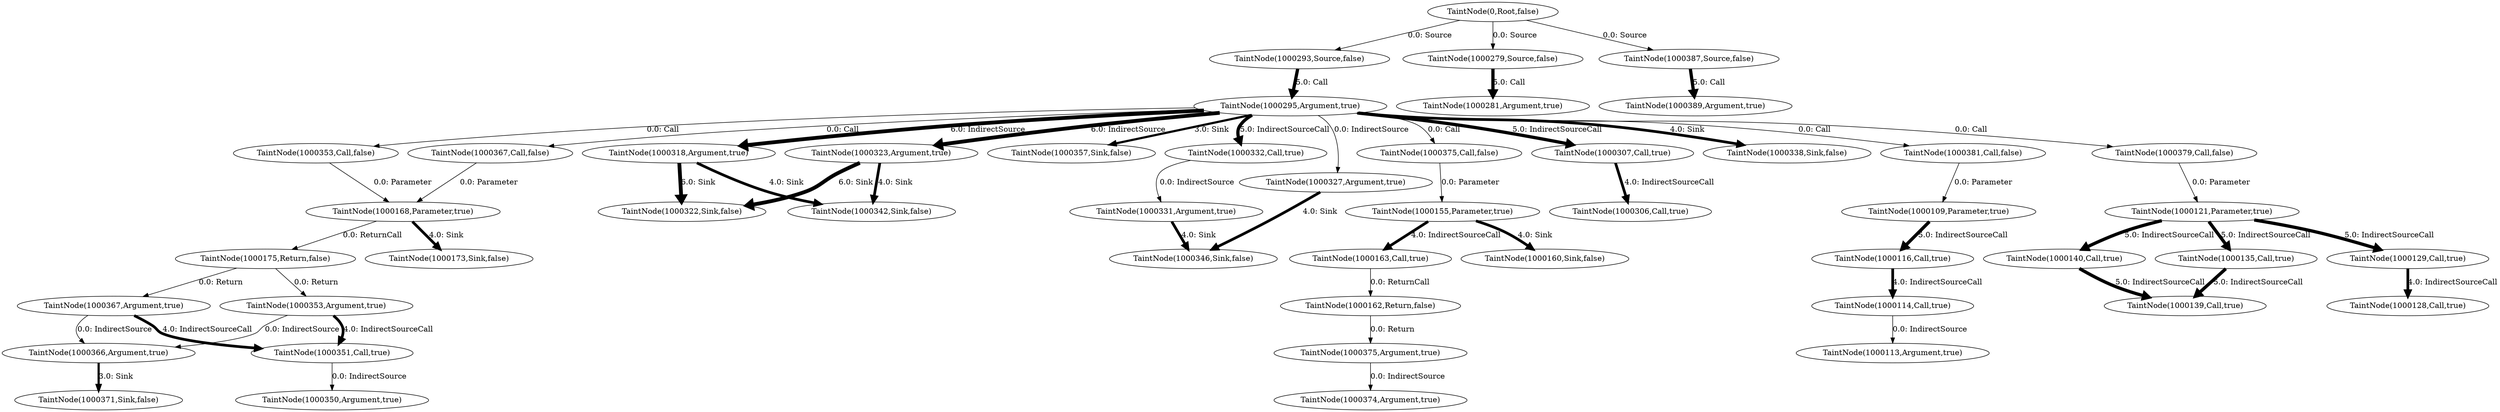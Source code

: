 digraph TaintDot {
	"TaintNode(1000175,Return,false)" -> "TaintNode(1000353,Argument,true)" [label = "0.0: Return", penwidth = 1.0]
	"TaintNode(1000318,Argument,true)" -> "TaintNode(1000342,Sink,false)" [label = "4.0: Sink", penwidth = 5.0]
	"TaintNode(1000295,Argument,true)" -> "TaintNode(1000357,Sink,false)" [label = "3.0: Sink", penwidth = 4.0]
	"TaintNode(1000332,Call,true)" -> "TaintNode(1000331,Argument,true)" [label = "0.0: IndirectSource", penwidth = 1.0]
	"TaintNode(1000295,Argument,true)" -> "TaintNode(1000318,Argument,true)" [label = "6.0: IndirectSource", penwidth = 7.0]
	"TaintNode(1000279,Source,false)" -> "TaintNode(1000281,Argument,true)" [label = "5.0: Call", penwidth = 6.0]
	"TaintNode(1000366,Argument,true)" -> "TaintNode(1000371,Sink,false)" [label = "3.0: Sink", penwidth = 4.0]
	"TaintNode(1000116,Call,true)" -> "TaintNode(1000114,Call,true)" [label = "4.0: IndirectSourceCall", penwidth = 5.0]
	"TaintNode(1000135,Call,true)" -> "TaintNode(1000139,Call,true)" [label = "5.0: IndirectSourceCall", penwidth = 6.0]
	"TaintNode(1000129,Call,true)" -> "TaintNode(1000128,Call,true)" [label = "4.0: IndirectSourceCall", penwidth = 5.0]
	"TaintNode(1000375,Call,false)" -> "TaintNode(1000155,Parameter,true)" [label = "0.0: Parameter", penwidth = 1.0]
	"TaintNode(0,Root,false)" -> "TaintNode(1000279,Source,false)" [label = "0.0: Source", penwidth = 1.0]
	"TaintNode(1000295,Argument,true)" -> "TaintNode(1000307,Call,true)" [label = "5.0: IndirectSourceCall", penwidth = 6.0]
	"TaintNode(1000323,Argument,true)" -> "TaintNode(1000342,Sink,false)" [label = "4.0: Sink", penwidth = 5.0]
	"TaintNode(1000323,Argument,true)" -> "TaintNode(1000322,Sink,false)" [label = "6.0: Sink", penwidth = 7.0]
	"TaintNode(1000351,Call,true)" -> "TaintNode(1000350,Argument,true)" [label = "0.0: IndirectSource", penwidth = 1.0]
	"TaintNode(1000163,Call,true)" -> "TaintNode(1000162,Return,false)" [label = "0.0: ReturnCall", penwidth = 1.0]
	"TaintNode(1000327,Argument,true)" -> "TaintNode(1000346,Sink,false)" [label = "4.0: Sink", penwidth = 5.0]
	"TaintNode(1000175,Return,false)" -> "TaintNode(1000367,Argument,true)" [label = "0.0: Return", penwidth = 1.0]
	"TaintNode(1000168,Parameter,true)" -> "TaintNode(1000173,Sink,false)" [label = "4.0: Sink", penwidth = 5.0]
	"TaintNode(1000367,Argument,true)" -> "TaintNode(1000366,Argument,true)" [label = "0.0: IndirectSource", penwidth = 1.0]
	"TaintNode(1000353,Argument,true)" -> "TaintNode(1000351,Call,true)" [label = "4.0: IndirectSourceCall", penwidth = 5.0]
	"TaintNode(1000295,Argument,true)" -> "TaintNode(1000338,Sink,false)" [label = "4.0: Sink", penwidth = 5.0]
	"TaintNode(1000295,Argument,true)" -> "TaintNode(1000381,Call,false)" [label = "0.0: Call", penwidth = 1.0]
	"TaintNode(1000295,Argument,true)" -> "TaintNode(1000353,Call,false)" [label = "0.0: Call", penwidth = 1.0]
	"TaintNode(1000367,Call,false)" -> "TaintNode(1000168,Parameter,true)" [label = "0.0: Parameter", penwidth = 1.0]
	"TaintNode(1000318,Argument,true)" -> "TaintNode(1000322,Sink,false)" [label = "6.0: Sink", penwidth = 7.0]
	"TaintNode(1000121,Parameter,true)" -> "TaintNode(1000135,Call,true)" [label = "5.0: IndirectSourceCall", penwidth = 6.0]
	"TaintNode(1000367,Argument,true)" -> "TaintNode(1000351,Call,true)" [label = "4.0: IndirectSourceCall", penwidth = 5.0]
	"TaintNode(1000109,Parameter,true)" -> "TaintNode(1000116,Call,true)" [label = "5.0: IndirectSourceCall", penwidth = 6.0]
	"TaintNode(1000295,Argument,true)" -> "TaintNode(1000375,Call,false)" [label = "0.0: Call", penwidth = 1.0]
	"TaintNode(0,Root,false)" -> "TaintNode(1000387,Source,false)" [label = "0.0: Source", penwidth = 1.0]
	"TaintNode(1000168,Parameter,true)" -> "TaintNode(1000175,Return,false)" [label = "0.0: ReturnCall", penwidth = 1.0]
	"TaintNode(1000375,Argument,true)" -> "TaintNode(1000374,Argument,true)" [label = "0.0: IndirectSource", penwidth = 1.0]
	"TaintNode(1000295,Argument,true)" -> "TaintNode(1000332,Call,true)" [label = "5.0: IndirectSourceCall", penwidth = 6.0]
	"TaintNode(1000140,Call,true)" -> "TaintNode(1000139,Call,true)" [label = "5.0: IndirectSourceCall", penwidth = 6.0]
	"TaintNode(1000295,Argument,true)" -> "TaintNode(1000327,Argument,true)" [label = "0.0: IndirectSource", penwidth = 1.0]
	"TaintNode(0,Root,false)" -> "TaintNode(1000293,Source,false)" [label = "0.0: Source", penwidth = 1.0]
	"TaintNode(1000162,Return,false)" -> "TaintNode(1000375,Argument,true)" [label = "0.0: Return", penwidth = 1.0]
	"TaintNode(1000331,Argument,true)" -> "TaintNode(1000346,Sink,false)" [label = "4.0: Sink", penwidth = 5.0]
	"TaintNode(1000121,Parameter,true)" -> "TaintNode(1000140,Call,true)" [label = "5.0: IndirectSourceCall", penwidth = 6.0]
	"TaintNode(1000295,Argument,true)" -> "TaintNode(1000323,Argument,true)" [label = "6.0: IndirectSource", penwidth = 7.0]
	"TaintNode(1000121,Parameter,true)" -> "TaintNode(1000129,Call,true)" [label = "5.0: IndirectSourceCall", penwidth = 6.0]
	"TaintNode(1000295,Argument,true)" -> "TaintNode(1000367,Call,false)" [label = "0.0: Call", penwidth = 1.0]
	"TaintNode(1000293,Source,false)" -> "TaintNode(1000295,Argument,true)" [label = "5.0: Call", penwidth = 6.0]
	"TaintNode(1000155,Parameter,true)" -> "TaintNode(1000163,Call,true)" [label = "4.0: IndirectSourceCall", penwidth = 5.0]
	"TaintNode(1000353,Argument,true)" -> "TaintNode(1000366,Argument,true)" [label = "0.0: IndirectSource", penwidth = 1.0]
	"TaintNode(1000381,Call,false)" -> "TaintNode(1000109,Parameter,true)" [label = "0.0: Parameter", penwidth = 1.0]
	"TaintNode(1000379,Call,false)" -> "TaintNode(1000121,Parameter,true)" [label = "0.0: Parameter", penwidth = 1.0]
	"TaintNode(1000114,Call,true)" -> "TaintNode(1000113,Argument,true)" [label = "0.0: IndirectSource", penwidth = 1.0]
	"TaintNode(1000353,Call,false)" -> "TaintNode(1000168,Parameter,true)" [label = "0.0: Parameter", penwidth = 1.0]
	"TaintNode(1000295,Argument,true)" -> "TaintNode(1000379,Call,false)" [label = "0.0: Call", penwidth = 1.0]
	"TaintNode(1000307,Call,true)" -> "TaintNode(1000306,Call,true)" [label = "4.0: IndirectSourceCall", penwidth = 5.0]
	"TaintNode(1000387,Source,false)" -> "TaintNode(1000389,Argument,true)" [label = "5.0: Call", penwidth = 6.0]
	"TaintNode(1000155,Parameter,true)" -> "TaintNode(1000160,Sink,false)" [label = "4.0: Sink", penwidth = 5.0]
}